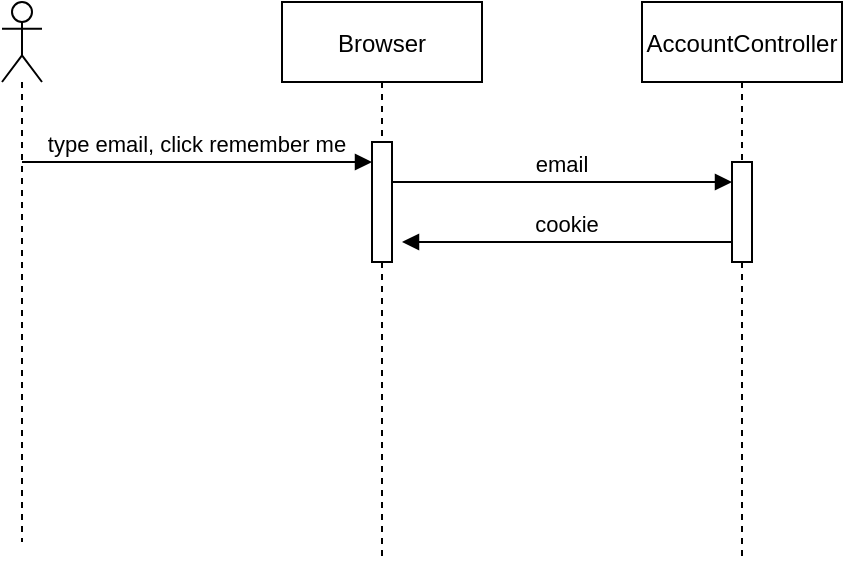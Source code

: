 <mxfile version="14.8.6" type="device"><diagram id="kgpKYQtTHZ0yAKxKKP6v" name="Page-1"><mxGraphModel dx="2035" dy="662" grid="1" gridSize="10" guides="1" tooltips="1" connect="1" arrows="1" fold="1" page="1" pageScale="1" pageWidth="850" pageHeight="1100" math="0" shadow="0"><root><mxCell id="0"/><mxCell id="1" parent="0"/><mxCell id="3nuBFxr9cyL0pnOWT2aG-1" value="Browser" style="shape=umlLifeline;perimeter=lifelinePerimeter;container=1;collapsible=0;recursiveResize=0;rounded=0;shadow=0;strokeWidth=1;" parent="1" vertex="1"><mxGeometry x="120" y="80" width="100" height="280" as="geometry"/></mxCell><mxCell id="3nuBFxr9cyL0pnOWT2aG-2" value="" style="points=[];perimeter=orthogonalPerimeter;rounded=0;shadow=0;strokeWidth=1;" parent="3nuBFxr9cyL0pnOWT2aG-1" vertex="1"><mxGeometry x="45" y="70" width="10" height="60" as="geometry"/></mxCell><mxCell id="3nuBFxr9cyL0pnOWT2aG-5" value="AccountController" style="shape=umlLifeline;perimeter=lifelinePerimeter;container=1;collapsible=0;recursiveResize=0;rounded=0;shadow=0;strokeWidth=1;" parent="1" vertex="1"><mxGeometry x="300" y="80" width="100" height="280" as="geometry"/></mxCell><mxCell id="3nuBFxr9cyL0pnOWT2aG-6" value="" style="points=[];perimeter=orthogonalPerimeter;rounded=0;shadow=0;strokeWidth=1;" parent="3nuBFxr9cyL0pnOWT2aG-5" vertex="1"><mxGeometry x="45" y="80" width="10" height="50" as="geometry"/></mxCell><mxCell id="3nuBFxr9cyL0pnOWT2aG-8" value="email" style="verticalAlign=bottom;endArrow=block;shadow=0;strokeWidth=1;" parent="1" source="3nuBFxr9cyL0pnOWT2aG-2" target="3nuBFxr9cyL0pnOWT2aG-6" edge="1"><mxGeometry relative="1" as="geometry"><mxPoint x="190" y="170" as="sourcePoint"/><mxPoint x="330" y="170" as="targetPoint"/><Array as="points"><mxPoint x="290" y="170"/></Array></mxGeometry></mxCell><mxCell id="3nuBFxr9cyL0pnOWT2aG-9" value="cookie" style="verticalAlign=bottom;endArrow=block;entryX=1;entryY=0;shadow=0;strokeWidth=1;" parent="1" source="3nuBFxr9cyL0pnOWT2aG-6" edge="1"><mxGeometry relative="1" as="geometry"><mxPoint x="240" y="200" as="sourcePoint"/><mxPoint x="180" y="200" as="targetPoint"/></mxGeometry></mxCell><mxCell id="uECNqb7nsHYiNRZuiAJv-1" value="" style="shape=umlLifeline;participant=umlActor;perimeter=lifelinePerimeter;whiteSpace=wrap;html=1;container=1;collapsible=0;recursiveResize=0;verticalAlign=top;spacingTop=36;outlineConnect=0;" vertex="1" parent="1"><mxGeometry x="-20" y="80" width="20" height="270" as="geometry"/></mxCell><mxCell id="uECNqb7nsHYiNRZuiAJv-2" value="type email, click remember me" style="verticalAlign=bottom;endArrow=block;shadow=0;strokeWidth=1;" edge="1" parent="1" source="uECNqb7nsHYiNRZuiAJv-1" target="3nuBFxr9cyL0pnOWT2aG-2"><mxGeometry relative="1" as="geometry"><mxPoint x="40" y="160" as="sourcePoint"/><mxPoint x="100" y="230" as="targetPoint"/><Array as="points"><mxPoint x="120" y="160"/></Array></mxGeometry></mxCell></root></mxGraphModel></diagram></mxfile>